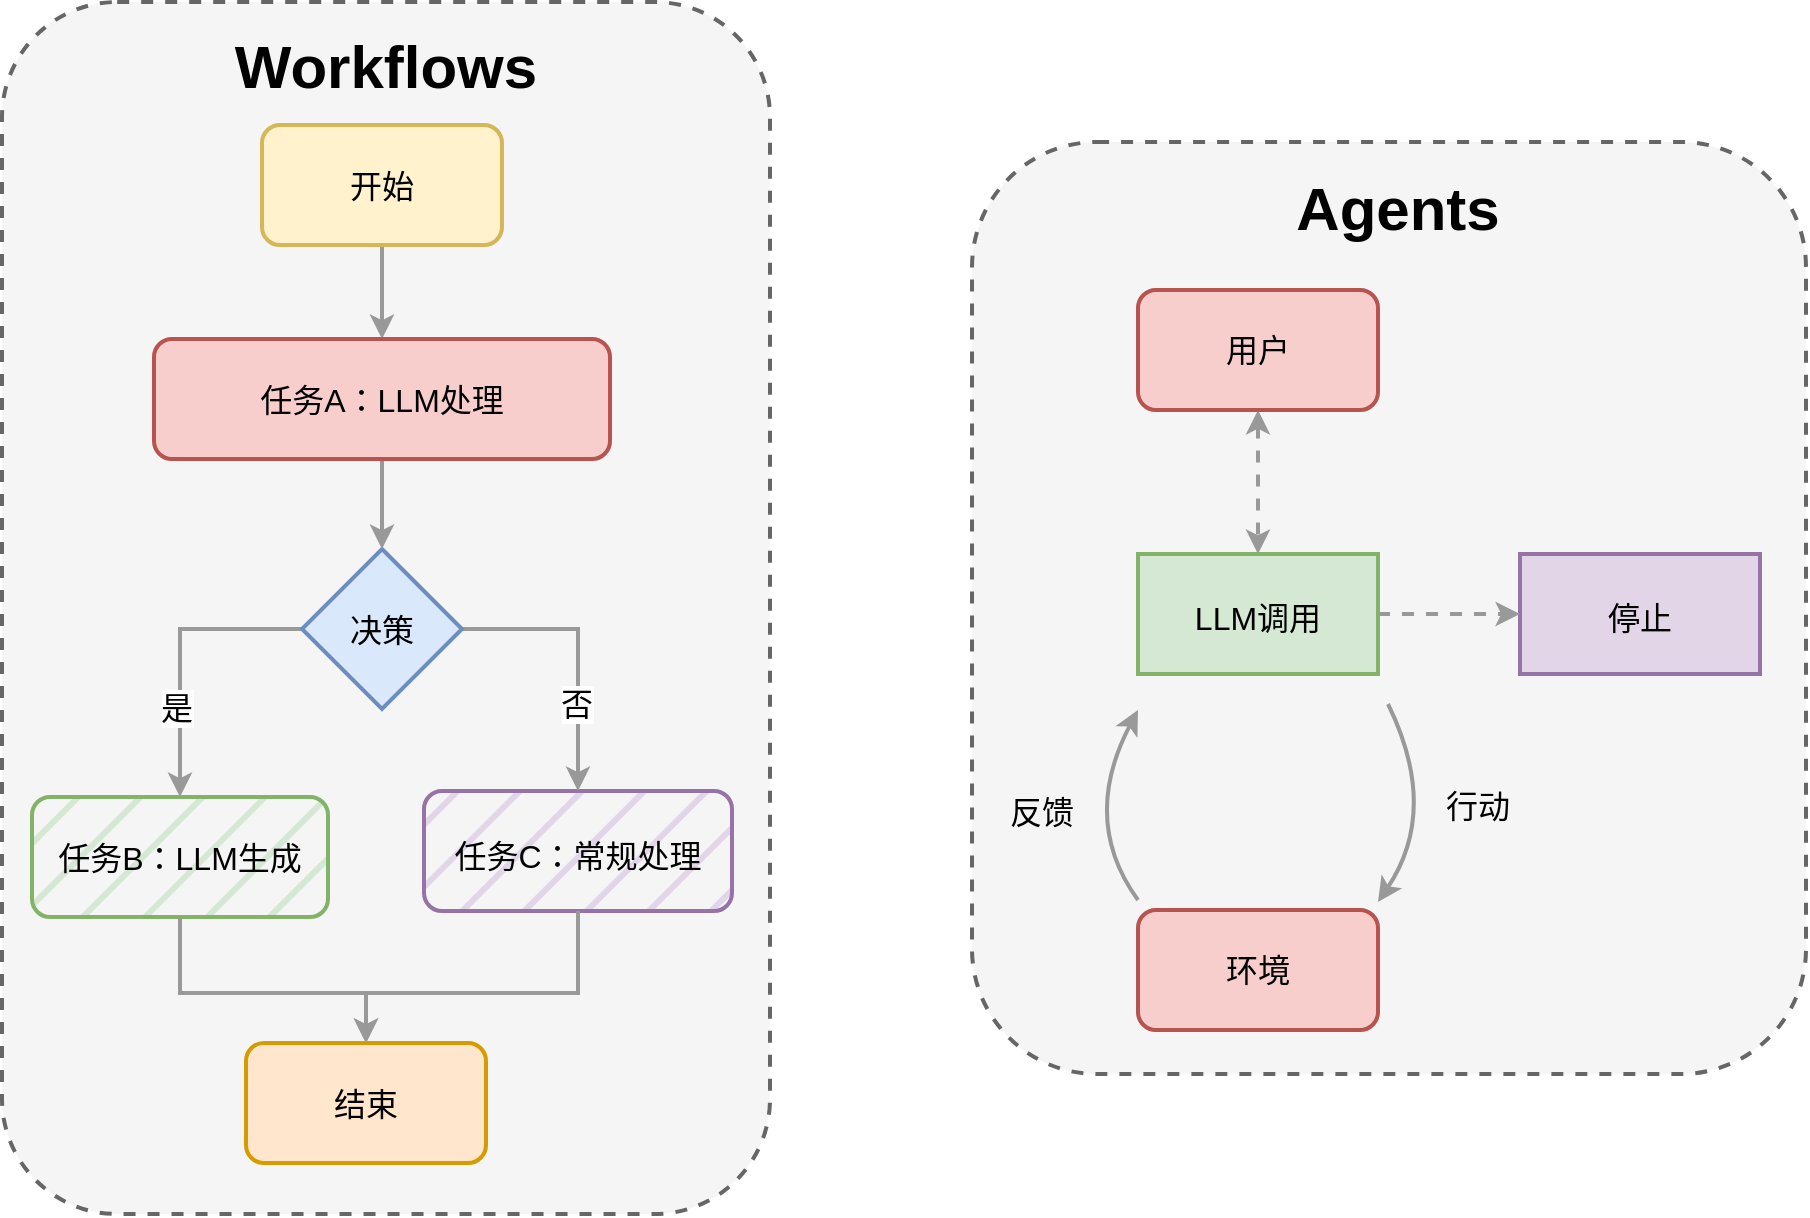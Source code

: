 <mxfile version="27.2.0">
  <diagram name="Page-1" id="ePFdDNCWn1Ac8h-3UZrI">
    <mxGraphModel dx="1634" dy="790" grid="0" gridSize="10" guides="1" tooltips="1" connect="1" arrows="1" fold="1" page="0" pageScale="1" pageWidth="850" pageHeight="1100" math="0" shadow="0">
      <root>
        <mxCell id="0" />
        <mxCell id="1" parent="0" />
        <mxCell id="Byn8paCOmEpdgrcqFU-G-48" value="" style="rounded=1;whiteSpace=wrap;html=1;fillColor=#f5f5f5;fontColor=#333333;strokeColor=#666666;strokeWidth=2;dashed=1;" vertex="1" parent="1">
          <mxGeometry x="-85" y="168" width="384" height="606" as="geometry" />
        </mxCell>
        <mxCell id="Byn8paCOmEpdgrcqFU-G-36" value="" style="rounded=1;whiteSpace=wrap;html=1;fillColor=#e1d5e7;strokeColor=#9673a6;fillStyle=hatch;strokeWidth=2;" vertex="1" parent="1">
          <mxGeometry x="126" y="562.5" width="154" height="60" as="geometry" />
        </mxCell>
        <mxCell id="Byn8paCOmEpdgrcqFU-G-35" value="" style="rounded=1;whiteSpace=wrap;html=1;fillColor=#d5e8d4;strokeColor=#82b366;fillStyle=hatch;strokeWidth=2;" vertex="1" parent="1">
          <mxGeometry x="-70" y="565.5" width="148" height="60" as="geometry" />
        </mxCell>
        <mxCell id="Byn8paCOmEpdgrcqFU-G-41" style="edgeStyle=orthogonalEdgeStyle;rounded=0;orthogonalLoop=1;jettySize=auto;html=1;exitX=0;exitY=0.5;exitDx=0;exitDy=0;entryX=0.5;entryY=0;entryDx=0;entryDy=0;strokeWidth=2;strokeColor=#999999;" edge="1" parent="1" source="Byn8paCOmEpdgrcqFU-G-34" target="Byn8paCOmEpdgrcqFU-G-35">
          <mxGeometry relative="1" as="geometry" />
        </mxCell>
        <mxCell id="Byn8paCOmEpdgrcqFU-G-46" value="&lt;font style=&quot;font-size: 16px;&quot;&gt;是&lt;/font&gt;" style="edgeLabel;html=1;align=center;verticalAlign=middle;resizable=0;points=[];" vertex="1" connectable="0" parent="Byn8paCOmEpdgrcqFU-G-41">
          <mxGeometry x="0.207" y="-2" relative="1" as="geometry">
            <mxPoint y="13" as="offset" />
          </mxGeometry>
        </mxCell>
        <mxCell id="Byn8paCOmEpdgrcqFU-G-42" style="edgeStyle=orthogonalEdgeStyle;rounded=0;orthogonalLoop=1;jettySize=auto;html=1;exitX=1;exitY=0.5;exitDx=0;exitDy=0;entryX=0.5;entryY=0;entryDx=0;entryDy=0;strokeWidth=2;strokeColor=#999999;" edge="1" parent="1" source="Byn8paCOmEpdgrcqFU-G-34" target="Byn8paCOmEpdgrcqFU-G-36">
          <mxGeometry relative="1" as="geometry" />
        </mxCell>
        <mxCell id="Byn8paCOmEpdgrcqFU-G-47" value="&lt;font style=&quot;font-size: 16px;&quot;&gt;否&lt;/font&gt;" style="edgeLabel;html=1;align=center;verticalAlign=middle;resizable=0;points=[];" vertex="1" connectable="0" parent="Byn8paCOmEpdgrcqFU-G-42">
          <mxGeometry x="0.36" y="-1" relative="1" as="geometry">
            <mxPoint y="1" as="offset" />
          </mxGeometry>
        </mxCell>
        <mxCell id="Byn8paCOmEpdgrcqFU-G-34" value="" style="rhombus;whiteSpace=wrap;html=1;fillColor=#dae8fc;strokeColor=#6c8ebf;strokeWidth=2;" vertex="1" parent="1">
          <mxGeometry x="65" y="441.5" width="80" height="80" as="geometry" />
        </mxCell>
        <mxCell id="Byn8paCOmEpdgrcqFU-G-24" value="" style="rounded=1;whiteSpace=wrap;html=1;fillColor=#f5f5f5;fontColor=#333333;strokeColor=#666666;strokeWidth=2;dashed=1;" vertex="1" parent="1">
          <mxGeometry x="400" y="238" width="417" height="466" as="geometry" />
        </mxCell>
        <mxCell id="Byn8paCOmEpdgrcqFU-G-11" value="" style="rounded=0;whiteSpace=wrap;html=1;fillColor=#e1d5e7;strokeColor=#9673a6;strokeWidth=2;" vertex="1" parent="1">
          <mxGeometry x="674" y="444" width="120" height="60" as="geometry" />
        </mxCell>
        <mxCell id="Byn8paCOmEpdgrcqFU-G-23" style="edgeStyle=orthogonalEdgeStyle;rounded=0;orthogonalLoop=1;jettySize=auto;html=1;exitX=1;exitY=0.5;exitDx=0;exitDy=0;entryX=0;entryY=0.5;entryDx=0;entryDy=0;startArrow=none;startFill=0;dashed=1;strokeColor=#999999;strokeWidth=2;" edge="1" parent="1" source="Byn8paCOmEpdgrcqFU-G-10" target="Byn8paCOmEpdgrcqFU-G-11">
          <mxGeometry relative="1" as="geometry" />
        </mxCell>
        <mxCell id="Byn8paCOmEpdgrcqFU-G-10" value="" style="rounded=0;whiteSpace=wrap;html=1;fillColor=#d5e8d4;strokeColor=#82b366;strokeWidth=2;" vertex="1" parent="1">
          <mxGeometry x="483" y="444" width="120" height="60" as="geometry" />
        </mxCell>
        <mxCell id="Byn8paCOmEpdgrcqFU-G-22" style="edgeStyle=orthogonalEdgeStyle;rounded=0;orthogonalLoop=1;jettySize=auto;html=1;exitX=0.5;exitY=1;exitDx=0;exitDy=0;entryX=0.5;entryY=0;entryDx=0;entryDy=0;startArrow=classic;startFill=1;dashed=1;strokeColor=#999999;strokeWidth=2;" edge="1" parent="1" source="Byn8paCOmEpdgrcqFU-G-1" target="Byn8paCOmEpdgrcqFU-G-10">
          <mxGeometry relative="1" as="geometry" />
        </mxCell>
        <mxCell id="Byn8paCOmEpdgrcqFU-G-1" value="" style="rounded=1;whiteSpace=wrap;html=1;fillColor=#f8cecc;strokeColor=#b85450;strokeWidth=2;" vertex="1" parent="1">
          <mxGeometry x="483" y="312" width="120" height="60" as="geometry" />
        </mxCell>
        <mxCell id="Byn8paCOmEpdgrcqFU-G-2" value="&lt;font style=&quot;font-size: 16px;&quot;&gt;用户&lt;/font&gt;" style="text;html=1;align=center;verticalAlign=middle;whiteSpace=wrap;rounded=0;" vertex="1" parent="1">
          <mxGeometry x="513" y="327" width="60" height="30" as="geometry" />
        </mxCell>
        <mxCell id="Byn8paCOmEpdgrcqFU-G-4" value="&lt;span style=&quot;font-size: 16px;&quot;&gt;LLM调用&lt;/span&gt;" style="text;html=1;align=center;verticalAlign=middle;whiteSpace=wrap;rounded=0;" vertex="1" parent="1">
          <mxGeometry x="509" y="461" width="68" height="30" as="geometry" />
        </mxCell>
        <mxCell id="Byn8paCOmEpdgrcqFU-G-5" value="" style="rounded=1;whiteSpace=wrap;html=1;fillColor=#f8cecc;strokeColor=#b85450;strokeWidth=2;" vertex="1" parent="1">
          <mxGeometry x="483" y="622" width="120" height="60" as="geometry" />
        </mxCell>
        <mxCell id="Byn8paCOmEpdgrcqFU-G-6" value="&lt;span style=&quot;font-size: 16px;&quot;&gt;环境&lt;/span&gt;" style="text;html=1;align=center;verticalAlign=middle;whiteSpace=wrap;rounded=0;" vertex="1" parent="1">
          <mxGeometry x="513" y="637" width="60" height="30" as="geometry" />
        </mxCell>
        <mxCell id="Byn8paCOmEpdgrcqFU-G-7" value="&lt;span style=&quot;font-size: 16px;&quot;&gt;停止&lt;/span&gt;" style="text;html=1;align=center;verticalAlign=middle;whiteSpace=wrap;rounded=0;" vertex="1" parent="1">
          <mxGeometry x="704" y="461" width="60" height="30" as="geometry" />
        </mxCell>
        <mxCell id="Byn8paCOmEpdgrcqFU-G-8" value="&lt;span style=&quot;font-size: 16px;&quot;&gt;行动&lt;/span&gt;" style="text;html=1;align=center;verticalAlign=middle;whiteSpace=wrap;rounded=0;" vertex="1" parent="1">
          <mxGeometry x="623" y="555" width="60" height="30" as="geometry" />
        </mxCell>
        <mxCell id="Byn8paCOmEpdgrcqFU-G-9" value="&lt;span style=&quot;font-size: 16px;&quot;&gt;反馈&lt;/span&gt;" style="text;html=1;align=center;verticalAlign=middle;whiteSpace=wrap;rounded=0;" vertex="1" parent="1">
          <mxGeometry x="405" y="558" width="60" height="30" as="geometry" />
        </mxCell>
        <mxCell id="Byn8paCOmEpdgrcqFU-G-21" value="" style="curved=1;endArrow=none;html=1;rounded=0;strokeWidth=2;startArrow=classic;startFill=1;endFill=0;strokeColor=#999999;" edge="1" parent="1">
          <mxGeometry width="50" height="50" relative="1" as="geometry">
            <mxPoint x="483" y="522" as="sourcePoint" />
            <mxPoint x="483" y="617" as="targetPoint" />
            <Array as="points">
              <mxPoint x="454" y="577" />
            </Array>
          </mxGeometry>
        </mxCell>
        <mxCell id="Byn8paCOmEpdgrcqFU-G-20" value="" style="curved=1;endArrow=classic;html=1;rounded=0;strokeWidth=2;strokeColor=#999999;" edge="1" parent="1">
          <mxGeometry width="50" height="50" relative="1" as="geometry">
            <mxPoint x="608" y="519" as="sourcePoint" />
            <mxPoint x="603" y="618" as="targetPoint" />
            <Array as="points">
              <mxPoint x="634" y="572" />
            </Array>
          </mxGeometry>
        </mxCell>
        <mxCell id="Byn8paCOmEpdgrcqFU-G-25" value="&lt;font style=&quot;font-size: 30px;&quot;&gt;&lt;b&gt;Agents&lt;/b&gt;&lt;/font&gt;" style="text;html=1;align=center;verticalAlign=middle;whiteSpace=wrap;rounded=0;" vertex="1" parent="1">
          <mxGeometry x="552" y="250" width="122" height="42" as="geometry" />
        </mxCell>
        <mxCell id="Byn8paCOmEpdgrcqFU-G-39" style="edgeStyle=orthogonalEdgeStyle;rounded=0;orthogonalLoop=1;jettySize=auto;html=1;exitX=0.5;exitY=1;exitDx=0;exitDy=0;entryX=0.5;entryY=0;entryDx=0;entryDy=0;strokeWidth=2;strokeColor=#999999;" edge="1" parent="1" source="Byn8paCOmEpdgrcqFU-G-26" target="Byn8paCOmEpdgrcqFU-G-29">
          <mxGeometry relative="1" as="geometry" />
        </mxCell>
        <mxCell id="Byn8paCOmEpdgrcqFU-G-26" value="" style="rounded=1;whiteSpace=wrap;html=1;strokeWidth=2;fillColor=#fff2cc;strokeColor=#d6b656;" vertex="1" parent="1">
          <mxGeometry x="45" y="229.5" width="120" height="60" as="geometry" />
        </mxCell>
        <mxCell id="Byn8paCOmEpdgrcqFU-G-27" value="&lt;font style=&quot;font-size: 16px;&quot;&gt;开始&lt;/font&gt;" style="text;html=1;align=center;verticalAlign=middle;whiteSpace=wrap;rounded=0;" vertex="1" parent="1">
          <mxGeometry x="75" y="244.5" width="60" height="30" as="geometry" />
        </mxCell>
        <mxCell id="Byn8paCOmEpdgrcqFU-G-40" style="edgeStyle=orthogonalEdgeStyle;rounded=0;orthogonalLoop=1;jettySize=auto;html=1;exitX=0.5;exitY=1;exitDx=0;exitDy=0;entryX=0.5;entryY=0;entryDx=0;entryDy=0;strokeWidth=2;strokeColor=#999999;" edge="1" parent="1" source="Byn8paCOmEpdgrcqFU-G-29" target="Byn8paCOmEpdgrcqFU-G-34">
          <mxGeometry relative="1" as="geometry" />
        </mxCell>
        <mxCell id="Byn8paCOmEpdgrcqFU-G-29" value="" style="rounded=1;whiteSpace=wrap;html=1;fillColor=#f8cecc;strokeColor=#b85450;strokeWidth=2;" vertex="1" parent="1">
          <mxGeometry x="-9" y="336.5" width="228" height="60" as="geometry" />
        </mxCell>
        <mxCell id="Byn8paCOmEpdgrcqFU-G-30" value="&lt;font style=&quot;font-size: 16px;&quot;&gt;任务A：LLM处理&lt;/font&gt;" style="text;html=1;align=center;verticalAlign=middle;whiteSpace=wrap;rounded=0;" vertex="1" parent="1">
          <mxGeometry x="42" y="351.5" width="126" height="30" as="geometry" />
        </mxCell>
        <mxCell id="Byn8paCOmEpdgrcqFU-G-31" value="&lt;span style=&quot;font-size: 16px;&quot;&gt;决策&lt;/span&gt;" style="text;html=1;align=center;verticalAlign=middle;whiteSpace=wrap;rounded=0;" vertex="1" parent="1">
          <mxGeometry x="81" y="466.5" width="48" height="30" as="geometry" />
        </mxCell>
        <mxCell id="Byn8paCOmEpdgrcqFU-G-32" value="&lt;span style=&quot;font-size: 16px;&quot;&gt;任务B：LLM生成&lt;/span&gt;" style="text;html=1;align=center;verticalAlign=middle;whiteSpace=wrap;rounded=0;" vertex="1" parent="1">
          <mxGeometry x="-63" y="580.5" width="134" height="30" as="geometry" />
        </mxCell>
        <mxCell id="Byn8paCOmEpdgrcqFU-G-33" value="&lt;span style=&quot;font-size: 16px;&quot;&gt;任务C：常规处理&lt;/span&gt;" style="text;html=1;align=center;verticalAlign=middle;whiteSpace=wrap;rounded=0;" vertex="1" parent="1">
          <mxGeometry x="136" y="579.5" width="134" height="30" as="geometry" />
        </mxCell>
        <mxCell id="Byn8paCOmEpdgrcqFU-G-43" style="edgeStyle=orthogonalEdgeStyle;rounded=0;orthogonalLoop=1;jettySize=auto;html=1;exitX=0.5;exitY=1;exitDx=0;exitDy=0;entryX=0.5;entryY=0;entryDx=0;entryDy=0;strokeWidth=2;strokeColor=#999999;" edge="1" parent="1" source="Byn8paCOmEpdgrcqFU-G-35" target="Byn8paCOmEpdgrcqFU-G-37">
          <mxGeometry relative="1" as="geometry">
            <Array as="points">
              <mxPoint x="4" y="663.5" />
              <mxPoint x="97" y="663.5" />
            </Array>
          </mxGeometry>
        </mxCell>
        <mxCell id="Byn8paCOmEpdgrcqFU-G-45" style="edgeStyle=orthogonalEdgeStyle;rounded=0;orthogonalLoop=1;jettySize=auto;html=1;exitX=0.5;exitY=1;exitDx=0;exitDy=0;entryX=0.5;entryY=0;entryDx=0;entryDy=0;strokeWidth=2;strokeColor=#999999;" edge="1" parent="1" source="Byn8paCOmEpdgrcqFU-G-36" target="Byn8paCOmEpdgrcqFU-G-37">
          <mxGeometry relative="1" as="geometry">
            <Array as="points">
              <mxPoint x="203" y="663.5" />
              <mxPoint x="97" y="663.5" />
            </Array>
          </mxGeometry>
        </mxCell>
        <mxCell id="Byn8paCOmEpdgrcqFU-G-37" value="" style="rounded=1;whiteSpace=wrap;html=1;fillColor=#ffe6cc;strokeColor=#d79b00;strokeWidth=2;" vertex="1" parent="1">
          <mxGeometry x="37" y="688.5" width="120" height="60" as="geometry" />
        </mxCell>
        <mxCell id="Byn8paCOmEpdgrcqFU-G-38" value="&lt;span style=&quot;font-size: 16px;&quot;&gt;结束&lt;/span&gt;" style="text;html=1;align=center;verticalAlign=middle;whiteSpace=wrap;rounded=0;" vertex="1" parent="1">
          <mxGeometry x="73" y="703.5" width="48" height="30" as="geometry" />
        </mxCell>
        <mxCell id="Byn8paCOmEpdgrcqFU-G-49" value="&lt;span style=&quot;font-size: 30px;&quot;&gt;&lt;b&gt;Workflows&lt;/b&gt;&lt;/span&gt;" style="text;html=1;align=center;verticalAlign=middle;whiteSpace=wrap;rounded=0;" vertex="1" parent="1">
          <mxGeometry x="20" y="179" width="174" height="42" as="geometry" />
        </mxCell>
      </root>
    </mxGraphModel>
  </diagram>
</mxfile>
